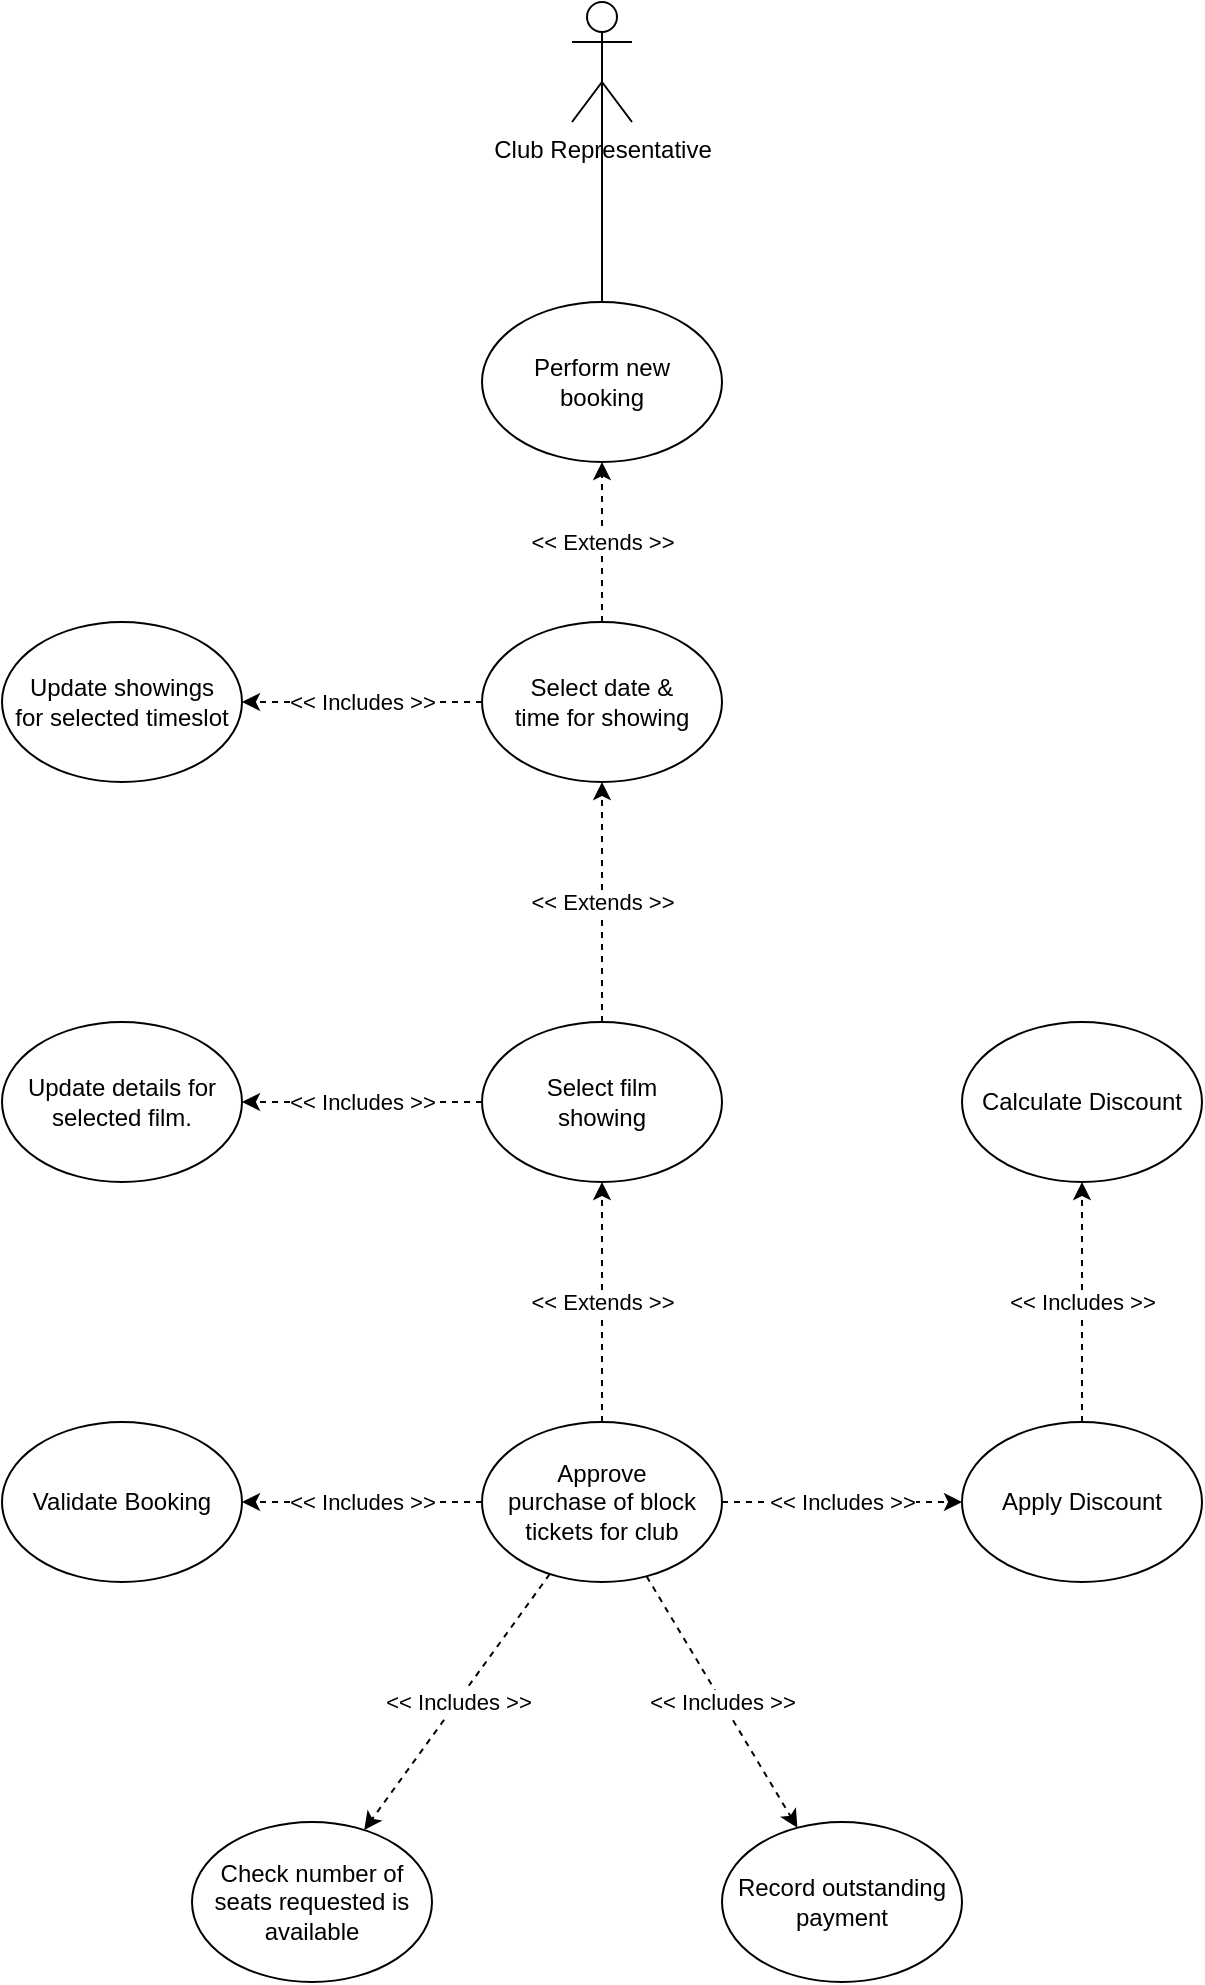 <mxfile version="14.1.8" type="device"><diagram id="2EWXQVKjTKPC-5PaY-Wo" name="Page-1"><mxGraphModel dx="2249" dy="816" grid="1" gridSize="10" guides="1" tooltips="1" connect="1" arrows="1" fold="1" page="1" pageScale="1" pageWidth="827" pageHeight="1169" math="0" shadow="0"><root><mxCell id="0"/><mxCell id="1" parent="0"/><mxCell id="UHCpjdv8amNR9yXHCRYe-31" value="Club Representative" style="shape=umlActor;verticalLabelPosition=bottom;verticalAlign=top;html=1;outlineConnect=0;" parent="1" vertex="1"><mxGeometry x="70" y="50" width="30" height="60" as="geometry"/></mxCell><mxCell id="UHCpjdv8amNR9yXHCRYe-33" value="Approve &lt;br&gt;purchase of block tickets for club" style="ellipse;whiteSpace=wrap;html=1;" parent="1" vertex="1"><mxGeometry x="25" y="760" width="120" height="80" as="geometry"/></mxCell><mxCell id="UHCpjdv8amNR9yXHCRYe-38" value="" style="endArrow=none;html=1;strokeColor=#000000;exitX=0.5;exitY=0.5;exitDx=0;exitDy=0;exitPerimeter=0;" parent="1" source="UHCpjdv8amNR9yXHCRYe-31" target="UHCpjdv8amNR9yXHCRYe-42" edge="1"><mxGeometry width="50" height="50" relative="1" as="geometry"><mxPoint x="450" y="170" as="sourcePoint"/><mxPoint x="200" y="80" as="targetPoint"/></mxGeometry></mxCell><mxCell id="UHCpjdv8amNR9yXHCRYe-41" value="Apply Discount" style="ellipse;whiteSpace=wrap;html=1;" parent="1" vertex="1"><mxGeometry x="265" y="760" width="120" height="80" as="geometry"/></mxCell><mxCell id="UHCpjdv8amNR9yXHCRYe-42" value="Perform new&lt;br&gt;booking" style="ellipse;whiteSpace=wrap;html=1;" parent="1" vertex="1"><mxGeometry x="25" y="200" width="120" height="80" as="geometry"/></mxCell><mxCell id="UHCpjdv8amNR9yXHCRYe-45" value="Select date &amp;amp; &lt;br&gt;time for showing" style="ellipse;whiteSpace=wrap;html=1;" parent="1" vertex="1"><mxGeometry x="25" y="360" width="120" height="80" as="geometry"/></mxCell><mxCell id="UHCpjdv8amNR9yXHCRYe-46" value="Select film&lt;br&gt;showing" style="ellipse;whiteSpace=wrap;html=1;" parent="1" vertex="1"><mxGeometry x="25" y="560" width="120" height="80" as="geometry"/></mxCell><mxCell id="UHCpjdv8amNR9yXHCRYe-47" value="" style="endArrow=classic;html=1;strokeColor=#000000;dashed=1;" parent="1" source="UHCpjdv8amNR9yXHCRYe-45" target="UHCpjdv8amNR9yXHCRYe-42" edge="1"><mxGeometry relative="1" as="geometry"><mxPoint x="215" y="645" as="sourcePoint"/><mxPoint x="215" y="525" as="targetPoint"/><Array as="points"/></mxGeometry></mxCell><mxCell id="UHCpjdv8amNR9yXHCRYe-48" value="&amp;lt;&amp;lt; Extends &amp;gt;&amp;gt;" style="edgeLabel;resizable=0;html=1;align=center;verticalAlign=middle;" parent="UHCpjdv8amNR9yXHCRYe-47" connectable="0" vertex="1"><mxGeometry relative="1" as="geometry"/></mxCell><mxCell id="UHCpjdv8amNR9yXHCRYe-49" value="Update showings&lt;br&gt;for selected timeslot" style="ellipse;whiteSpace=wrap;html=1;" parent="1" vertex="1"><mxGeometry x="-215" y="360" width="120" height="80" as="geometry"/></mxCell><mxCell id="UHCpjdv8amNR9yXHCRYe-50" value="" style="endArrow=classic;html=1;strokeColor=#000000;dashed=1;" parent="1" source="UHCpjdv8amNR9yXHCRYe-45" target="UHCpjdv8amNR9yXHCRYe-49" edge="1"><mxGeometry relative="1" as="geometry"><mxPoint x="-45" y="510" as="sourcePoint"/><mxPoint x="381.718" y="336.718" as="targetPoint"/><Array as="points"/></mxGeometry></mxCell><mxCell id="UHCpjdv8amNR9yXHCRYe-51" value="&amp;lt;&amp;lt; Includes &amp;gt;&amp;gt;" style="edgeLabel;resizable=0;html=1;align=center;verticalAlign=middle;" parent="UHCpjdv8amNR9yXHCRYe-50" connectable="0" vertex="1"><mxGeometry relative="1" as="geometry"/></mxCell><mxCell id="UHCpjdv8amNR9yXHCRYe-52" value="" style="endArrow=classic;html=1;strokeColor=#000000;dashed=1;" parent="1" source="UHCpjdv8amNR9yXHCRYe-46" target="UHCpjdv8amNR9yXHCRYe-45" edge="1"><mxGeometry relative="1" as="geometry"><mxPoint x="95" y="370" as="sourcePoint"/><mxPoint x="95" y="250" as="targetPoint"/><Array as="points"/></mxGeometry></mxCell><mxCell id="UHCpjdv8amNR9yXHCRYe-53" value="&amp;lt;&amp;lt; Extends &amp;gt;&amp;gt;" style="edgeLabel;resizable=0;html=1;align=center;verticalAlign=middle;" parent="UHCpjdv8amNR9yXHCRYe-52" connectable="0" vertex="1"><mxGeometry relative="1" as="geometry"/></mxCell><mxCell id="UHCpjdv8amNR9yXHCRYe-54" value="Update details for&lt;br&gt;selected film." style="ellipse;whiteSpace=wrap;html=1;" parent="1" vertex="1"><mxGeometry x="-215" y="560" width="120" height="80" as="geometry"/></mxCell><mxCell id="UHCpjdv8amNR9yXHCRYe-55" value="" style="endArrow=classic;html=1;strokeColor=#000000;dashed=1;" parent="1" source="UHCpjdv8amNR9yXHCRYe-46" target="UHCpjdv8amNR9yXHCRYe-54" edge="1"><mxGeometry relative="1" as="geometry"><mxPoint x="-85" y="410" as="sourcePoint"/><mxPoint x="-25" y="720" as="targetPoint"/><Array as="points"/></mxGeometry></mxCell><mxCell id="UHCpjdv8amNR9yXHCRYe-56" value="&amp;lt;&amp;lt; Includes &amp;gt;&amp;gt;" style="edgeLabel;resizable=0;html=1;align=center;verticalAlign=middle;" parent="UHCpjdv8amNR9yXHCRYe-55" connectable="0" vertex="1"><mxGeometry relative="1" as="geometry"/></mxCell><mxCell id="UHCpjdv8amNR9yXHCRYe-57" value="" style="endArrow=classic;html=1;strokeColor=#000000;dashed=1;" parent="1" source="UHCpjdv8amNR9yXHCRYe-33" target="UHCpjdv8amNR9yXHCRYe-46" edge="1"><mxGeometry relative="1" as="geometry"><mxPoint x="84.5" y="820" as="sourcePoint"/><mxPoint x="84.5" y="700" as="targetPoint"/><Array as="points"/></mxGeometry></mxCell><mxCell id="UHCpjdv8amNR9yXHCRYe-58" value="&amp;lt;&amp;lt; Extends &amp;gt;&amp;gt;" style="edgeLabel;resizable=0;html=1;align=center;verticalAlign=middle;" parent="UHCpjdv8amNR9yXHCRYe-57" connectable="0" vertex="1"><mxGeometry relative="1" as="geometry"/></mxCell><mxCell id="UHCpjdv8amNR9yXHCRYe-59" value="Validate Booking" style="ellipse;whiteSpace=wrap;html=1;" parent="1" vertex="1"><mxGeometry x="-215" y="760" width="120" height="80" as="geometry"/></mxCell><mxCell id="UHCpjdv8amNR9yXHCRYe-60" value="" style="endArrow=classic;html=1;strokeColor=#000000;dashed=1;" parent="1" source="UHCpjdv8amNR9yXHCRYe-33" target="UHCpjdv8amNR9yXHCRYe-59" edge="1"><mxGeometry relative="1" as="geometry"><mxPoint x="-85" y="610" as="sourcePoint"/><mxPoint x="-55" y="880" as="targetPoint"/><Array as="points"/></mxGeometry></mxCell><mxCell id="UHCpjdv8amNR9yXHCRYe-61" value="&amp;lt;&amp;lt; Includes &amp;gt;&amp;gt;" style="edgeLabel;resizable=0;html=1;align=center;verticalAlign=middle;" parent="UHCpjdv8amNR9yXHCRYe-60" connectable="0" vertex="1"><mxGeometry relative="1" as="geometry"/></mxCell><mxCell id="UHCpjdv8amNR9yXHCRYe-62" value="Check number of seats requested is available" style="ellipse;whiteSpace=wrap;html=1;" parent="1" vertex="1"><mxGeometry x="-120" y="960" width="120" height="80" as="geometry"/></mxCell><mxCell id="UHCpjdv8amNR9yXHCRYe-63" value="" style="endArrow=classic;html=1;strokeColor=#000000;dashed=1;" parent="1" source="UHCpjdv8amNR9yXHCRYe-33" target="UHCpjdv8amNR9yXHCRYe-62" edge="1"><mxGeometry relative="1" as="geometry"><mxPoint x="348.802" y="1035.325" as="sourcePoint"/><mxPoint x="305" y="880" as="targetPoint"/><Array as="points"/></mxGeometry></mxCell><mxCell id="UHCpjdv8amNR9yXHCRYe-64" value="&amp;lt;&amp;lt; Includes &amp;gt;&amp;gt;" style="edgeLabel;resizable=0;html=1;align=center;verticalAlign=middle;" parent="UHCpjdv8amNR9yXHCRYe-63" connectable="0" vertex="1"><mxGeometry relative="1" as="geometry"/></mxCell><mxCell id="UHCpjdv8amNR9yXHCRYe-65" value="" style="endArrow=classic;html=1;strokeColor=#000000;dashed=1;" parent="1" source="UHCpjdv8amNR9yXHCRYe-33" target="UHCpjdv8amNR9yXHCRYe-41" edge="1"><mxGeometry relative="1" as="geometry"><mxPoint x="555" y="1050" as="sourcePoint"/><mxPoint x="435" y="1050" as="targetPoint"/><Array as="points"/></mxGeometry></mxCell><mxCell id="UHCpjdv8amNR9yXHCRYe-66" value="&amp;lt;&amp;lt; Includes &amp;gt;&amp;gt;" style="edgeLabel;resizable=0;html=1;align=center;verticalAlign=middle;" parent="UHCpjdv8amNR9yXHCRYe-65" connectable="0" vertex="1"><mxGeometry relative="1" as="geometry"/></mxCell><mxCell id="UHCpjdv8amNR9yXHCRYe-69" value="Record outstanding&lt;br&gt;payment" style="ellipse;whiteSpace=wrap;html=1;" parent="1" vertex="1"><mxGeometry x="145" y="960" width="120" height="80" as="geometry"/></mxCell><mxCell id="UHCpjdv8amNR9yXHCRYe-70" value="" style="endArrow=classic;html=1;strokeColor=#000000;dashed=1;" parent="1" source="UHCpjdv8amNR9yXHCRYe-33" target="UHCpjdv8amNR9yXHCRYe-69" edge="1"><mxGeometry relative="1" as="geometry"><mxPoint x="155" y="810" as="sourcePoint"/><mxPoint x="275" y="810" as="targetPoint"/><Array as="points"/></mxGeometry></mxCell><mxCell id="UHCpjdv8amNR9yXHCRYe-71" value="&amp;lt;&amp;lt; Includes &amp;gt;&amp;gt;" style="edgeLabel;resizable=0;html=1;align=center;verticalAlign=middle;" parent="UHCpjdv8amNR9yXHCRYe-70" connectable="0" vertex="1"><mxGeometry relative="1" as="geometry"/></mxCell><mxCell id="B3BcqmAIYZKPfT9Zuoiz-1" value="Calculate Discount" style="ellipse;whiteSpace=wrap;html=1;" vertex="1" parent="1"><mxGeometry x="265" y="560" width="120" height="80" as="geometry"/></mxCell><mxCell id="B3BcqmAIYZKPfT9Zuoiz-2" value="" style="endArrow=classic;html=1;strokeColor=#000000;dashed=1;" edge="1" parent="1" source="UHCpjdv8amNR9yXHCRYe-41" target="B3BcqmAIYZKPfT9Zuoiz-1"><mxGeometry relative="1" as="geometry"><mxPoint x="155" y="810" as="sourcePoint"/><mxPoint x="275" y="810" as="targetPoint"/><Array as="points"/></mxGeometry></mxCell><mxCell id="B3BcqmAIYZKPfT9Zuoiz-3" value="&amp;lt;&amp;lt; Includes &amp;gt;&amp;gt;" style="edgeLabel;resizable=0;html=1;align=center;verticalAlign=middle;" connectable="0" vertex="1" parent="B3BcqmAIYZKPfT9Zuoiz-2"><mxGeometry relative="1" as="geometry"/></mxCell></root></mxGraphModel></diagram></mxfile>